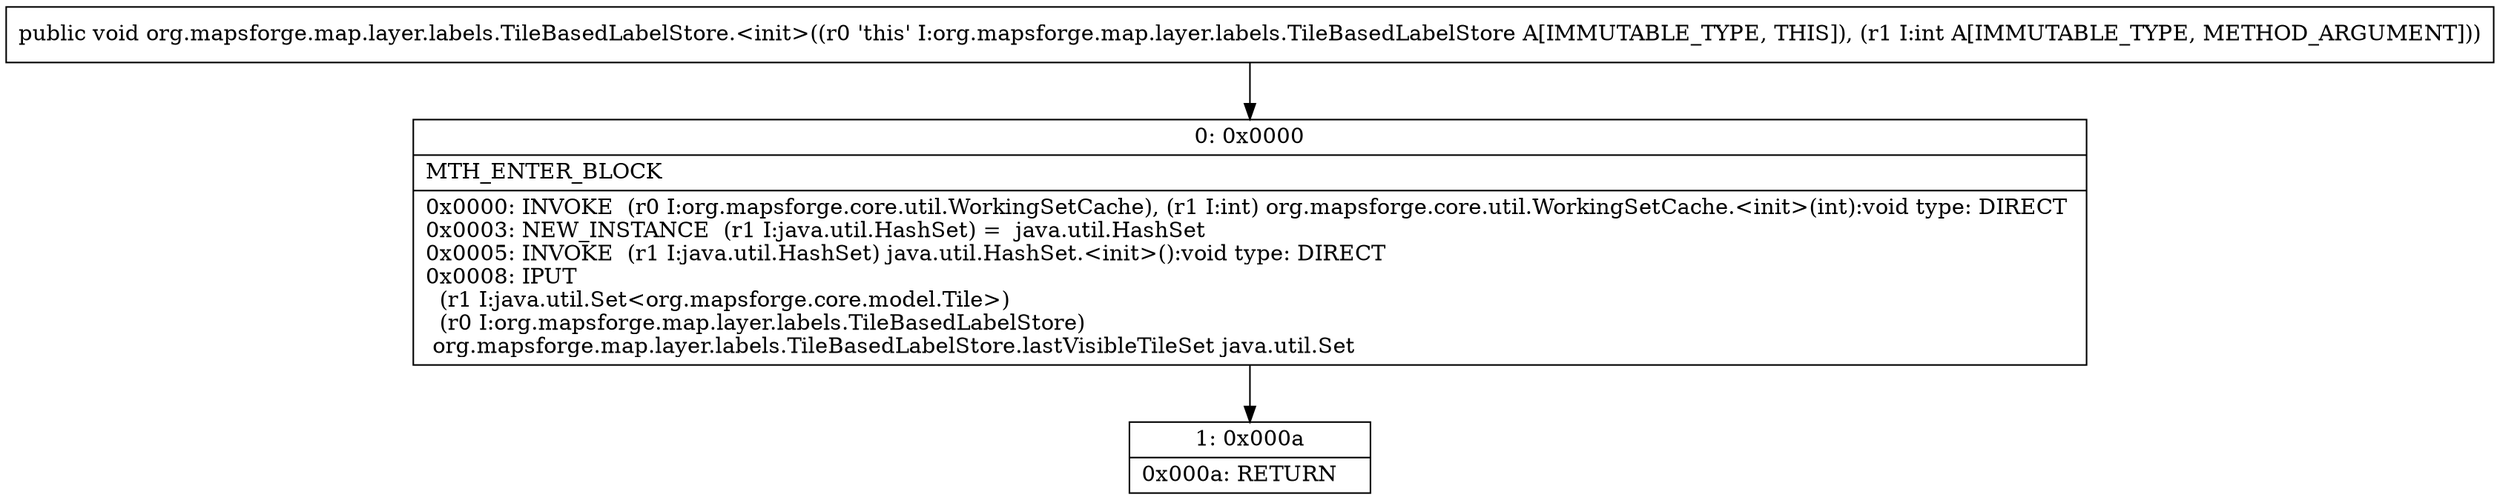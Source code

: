 digraph "CFG fororg.mapsforge.map.layer.labels.TileBasedLabelStore.\<init\>(I)V" {
Node_0 [shape=record,label="{0\:\ 0x0000|MTH_ENTER_BLOCK\l|0x0000: INVOKE  (r0 I:org.mapsforge.core.util.WorkingSetCache), (r1 I:int) org.mapsforge.core.util.WorkingSetCache.\<init\>(int):void type: DIRECT \l0x0003: NEW_INSTANCE  (r1 I:java.util.HashSet) =  java.util.HashSet \l0x0005: INVOKE  (r1 I:java.util.HashSet) java.util.HashSet.\<init\>():void type: DIRECT \l0x0008: IPUT  \l  (r1 I:java.util.Set\<org.mapsforge.core.model.Tile\>)\l  (r0 I:org.mapsforge.map.layer.labels.TileBasedLabelStore)\l org.mapsforge.map.layer.labels.TileBasedLabelStore.lastVisibleTileSet java.util.Set \l}"];
Node_1 [shape=record,label="{1\:\ 0x000a|0x000a: RETURN   \l}"];
MethodNode[shape=record,label="{public void org.mapsforge.map.layer.labels.TileBasedLabelStore.\<init\>((r0 'this' I:org.mapsforge.map.layer.labels.TileBasedLabelStore A[IMMUTABLE_TYPE, THIS]), (r1 I:int A[IMMUTABLE_TYPE, METHOD_ARGUMENT])) }"];
MethodNode -> Node_0;
Node_0 -> Node_1;
}

